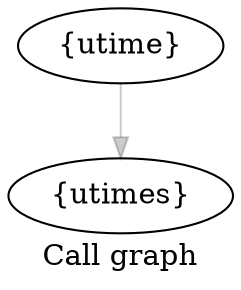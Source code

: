 digraph "Call graph" {
	label="Call graph";
	"Node0x8081446a0" [label="{utimes}"];

	"Node0x808144640" [label="{utime}"];
	"Node0x808144640" -> "Node0x8081446a0" [color="#00000033"];

}
